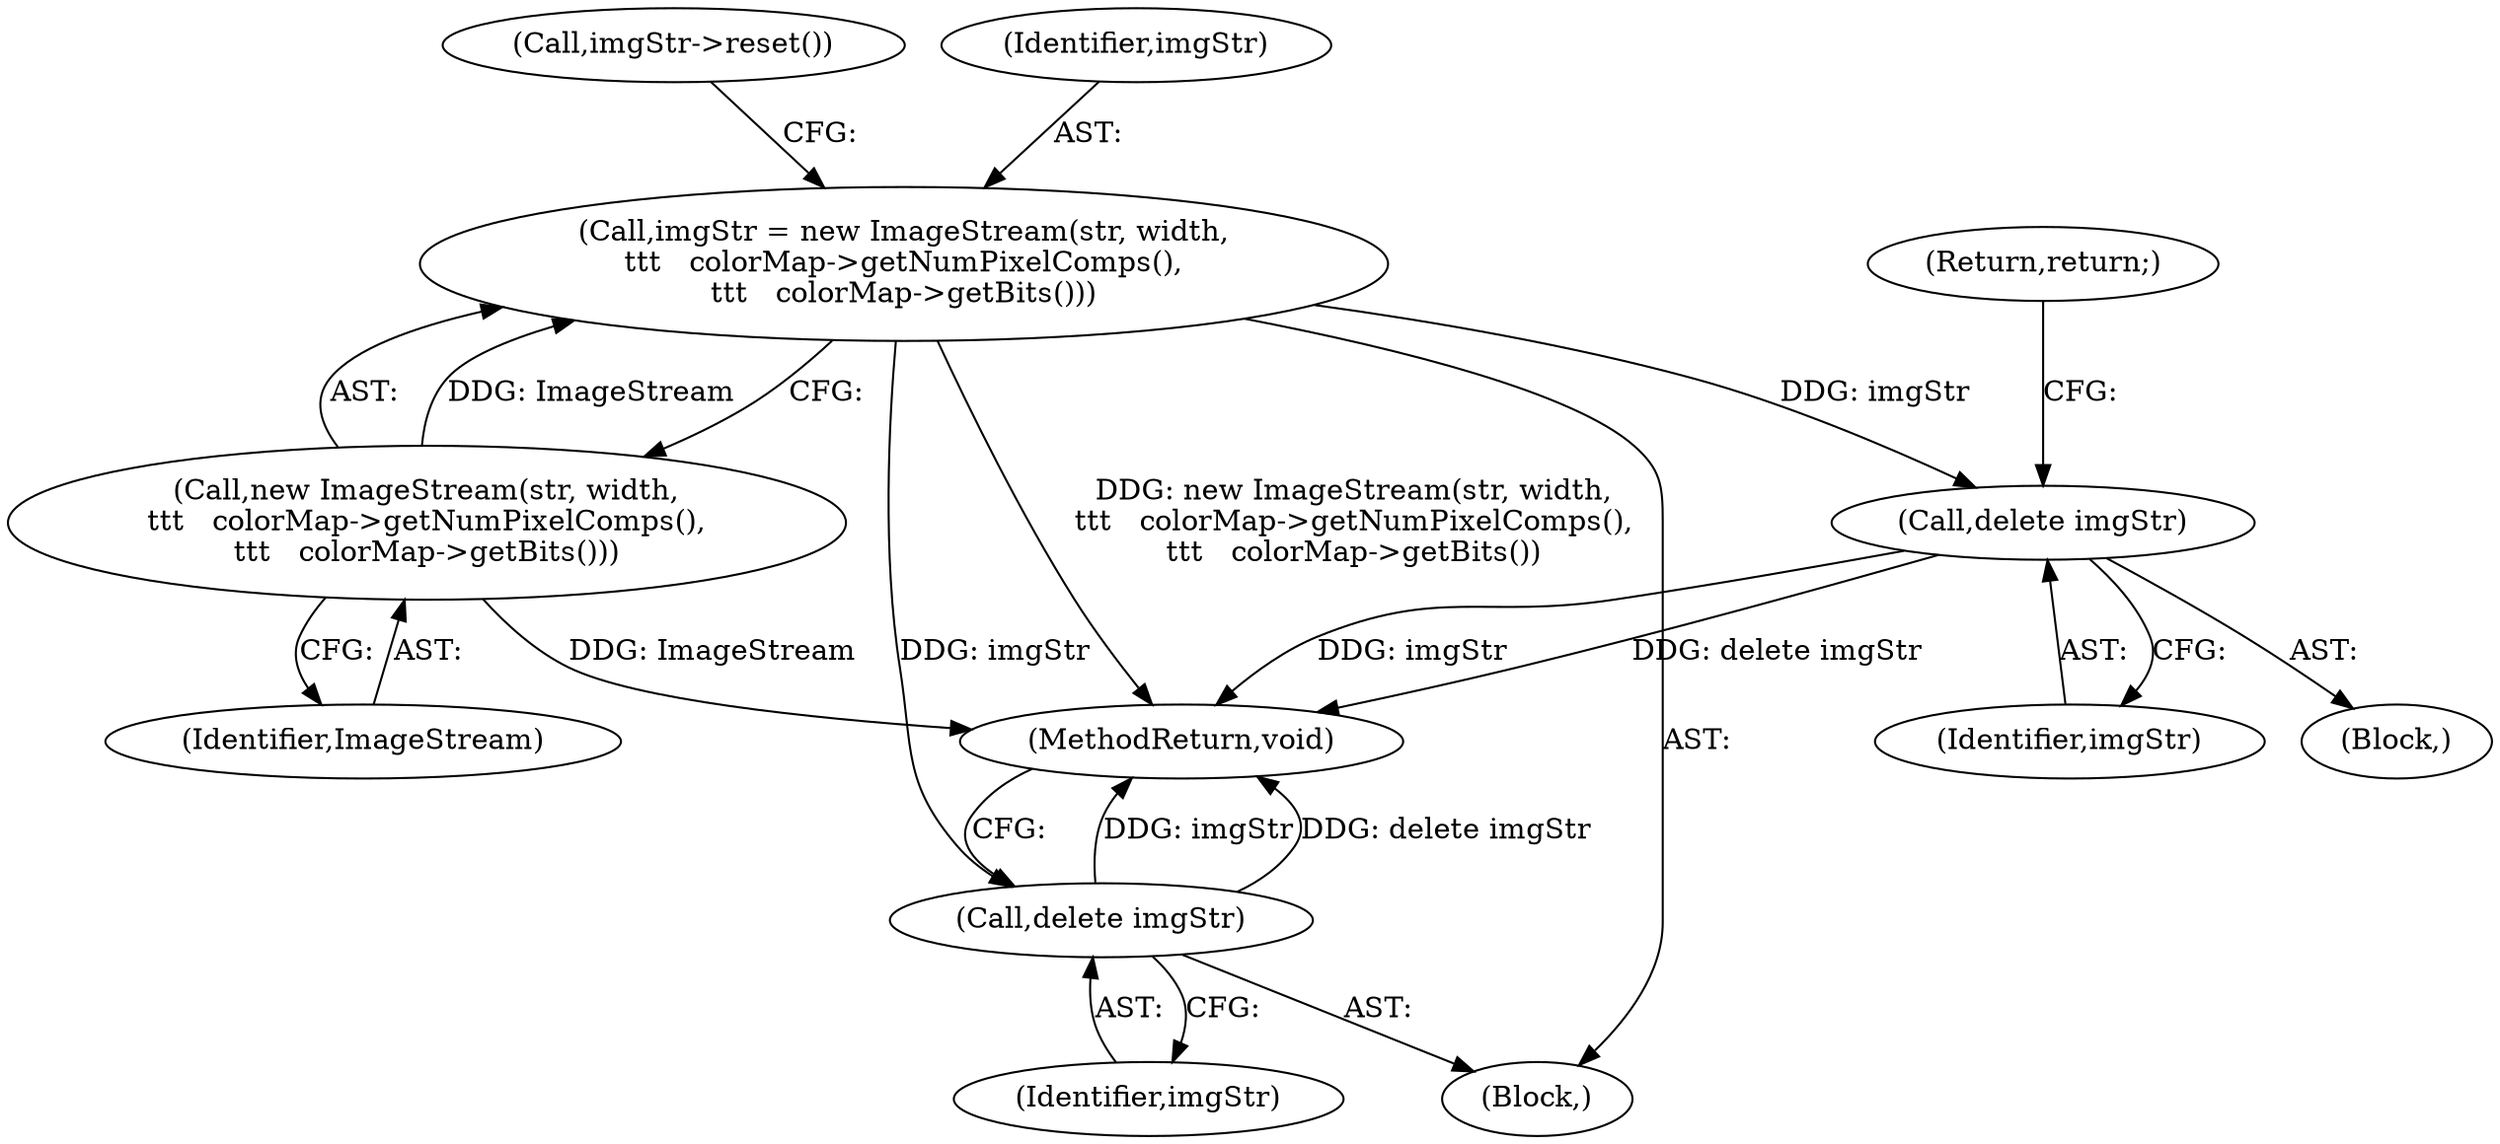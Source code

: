 digraph "0_poppler_7b2d314a61fd0e12f47c62996cb49ec0d1ba747a@pointer" {
"1000130" [label="(Call,imgStr = new ImageStream(str, width,\n\t\t\t   colorMap->getNumPixelComps(),\n\t\t\t   colorMap->getBits()))"];
"1000132" [label="(Call,new ImageStream(str, width,\n\t\t\t   colorMap->getNumPixelComps(),\n\t\t\t   colorMap->getBits()))"];
"1000287" [label="(Call,delete imgStr)"];
"1000346" [label="(Call,delete imgStr)"];
"1000347" [label="(Identifier,imgStr)"];
"1000111" [label="(Block,)"];
"1000134" [label="(Call,imgStr->reset())"];
"1000288" [label="(Identifier,imgStr)"];
"1000346" [label="(Call,delete imgStr)"];
"1000283" [label="(Block,)"];
"1000131" [label="(Identifier,imgStr)"];
"1000289" [label="(Return,return;)"];
"1000132" [label="(Call,new ImageStream(str, width,\n\t\t\t   colorMap->getNumPixelComps(),\n\t\t\t   colorMap->getBits()))"];
"1000348" [label="(MethodReturn,void)"];
"1000287" [label="(Call,delete imgStr)"];
"1000133" [label="(Identifier,ImageStream)"];
"1000130" [label="(Call,imgStr = new ImageStream(str, width,\n\t\t\t   colorMap->getNumPixelComps(),\n\t\t\t   colorMap->getBits()))"];
"1000130" -> "1000111"  [label="AST: "];
"1000130" -> "1000132"  [label="CFG: "];
"1000131" -> "1000130"  [label="AST: "];
"1000132" -> "1000130"  [label="AST: "];
"1000134" -> "1000130"  [label="CFG: "];
"1000130" -> "1000348"  [label="DDG: new ImageStream(str, width,\n\t\t\t   colorMap->getNumPixelComps(),\n\t\t\t   colorMap->getBits())"];
"1000132" -> "1000130"  [label="DDG: ImageStream"];
"1000130" -> "1000287"  [label="DDG: imgStr"];
"1000130" -> "1000346"  [label="DDG: imgStr"];
"1000132" -> "1000133"  [label="CFG: "];
"1000133" -> "1000132"  [label="AST: "];
"1000132" -> "1000348"  [label="DDG: ImageStream"];
"1000287" -> "1000283"  [label="AST: "];
"1000287" -> "1000288"  [label="CFG: "];
"1000288" -> "1000287"  [label="AST: "];
"1000289" -> "1000287"  [label="CFG: "];
"1000287" -> "1000348"  [label="DDG: delete imgStr"];
"1000287" -> "1000348"  [label="DDG: imgStr"];
"1000346" -> "1000111"  [label="AST: "];
"1000346" -> "1000347"  [label="CFG: "];
"1000347" -> "1000346"  [label="AST: "];
"1000348" -> "1000346"  [label="CFG: "];
"1000346" -> "1000348"  [label="DDG: imgStr"];
"1000346" -> "1000348"  [label="DDG: delete imgStr"];
}

